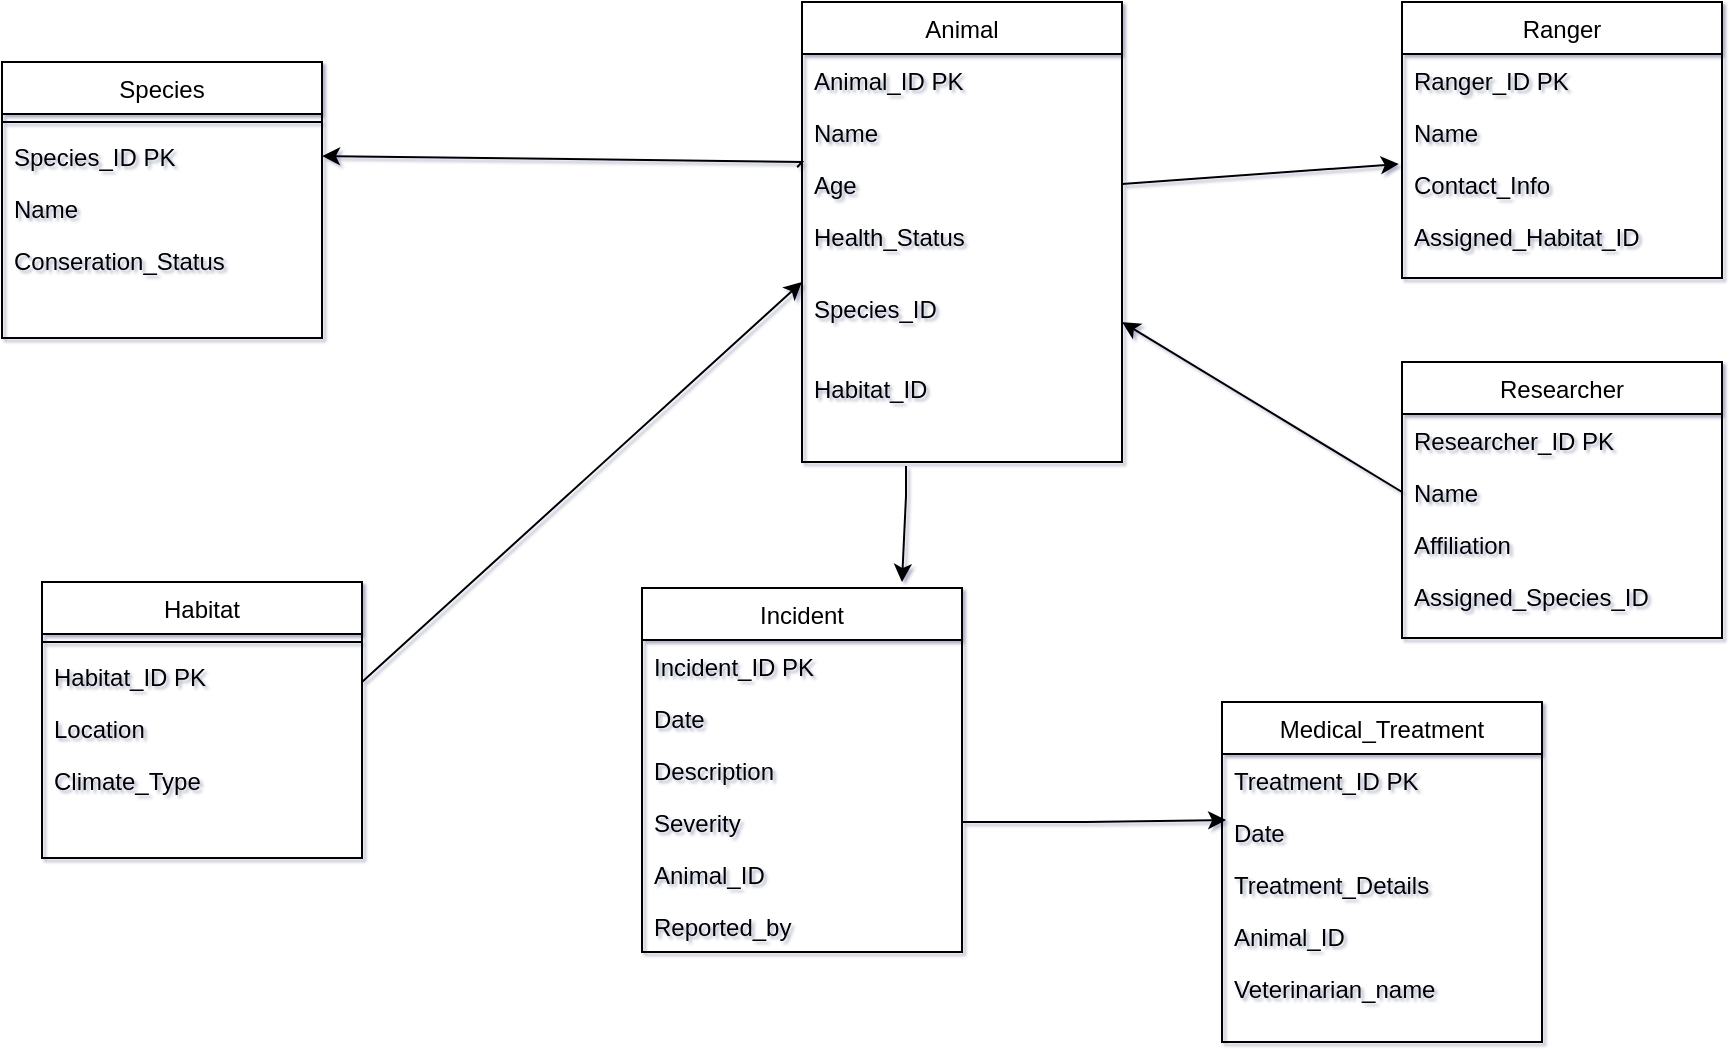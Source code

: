 <mxfile version="26.2.13">
  <diagram id="C5RBs43oDa-KdzZeNtuy" name="Page-1">
    <mxGraphModel dx="1044" dy="608" grid="1" gridSize="10" guides="1" tooltips="1" connect="1" arrows="0" fold="1" page="1" pageScale="1" pageWidth="1169" pageHeight="827" background="light-dark(#FFFFFF,#000000)" math="0" shadow="1" adaptiveColors="auto">
      <root>
        <mxCell id="WIyWlLk6GJQsqaUBKTNV-0" />
        <mxCell id="WIyWlLk6GJQsqaUBKTNV-1" parent="WIyWlLk6GJQsqaUBKTNV-0" />
        <mxCell id="zkfFHV4jXpPFQw0GAbJ--6" value="Species" style="swimlane;fontStyle=0;align=center;verticalAlign=top;childLayout=stackLayout;horizontal=1;startSize=26;horizontalStack=0;resizeParent=1;resizeLast=0;collapsible=1;marginBottom=0;rounded=0;shadow=0;strokeWidth=1;labelBackgroundColor=none;" parent="WIyWlLk6GJQsqaUBKTNV-1" vertex="1">
          <mxGeometry x="70" y="60" width="160" height="138" as="geometry">
            <mxRectangle x="130" y="380" width="160" height="26" as="alternateBounds" />
          </mxGeometry>
        </mxCell>
        <mxCell id="zkfFHV4jXpPFQw0GAbJ--9" value="" style="line;html=1;strokeWidth=1;align=left;verticalAlign=middle;spacingTop=-1;spacingLeft=3;spacingRight=3;rotatable=0;labelPosition=right;points=[];portConstraint=eastwest;labelBackgroundColor=none;" parent="zkfFHV4jXpPFQw0GAbJ--6" vertex="1">
          <mxGeometry y="26" width="160" height="8" as="geometry" />
        </mxCell>
        <mxCell id="yU8ixgRnamXPTwaiS0Lx-51" value="Species_ID PK" style="text;align=left;verticalAlign=top;spacingLeft=4;spacingRight=4;overflow=hidden;rotatable=0;points=[[0,0.5],[1,0.5]];portConstraint=eastwest;labelBackgroundColor=none;" vertex="1" parent="zkfFHV4jXpPFQw0GAbJ--6">
          <mxGeometry y="34" width="160" height="26" as="geometry" />
        </mxCell>
        <mxCell id="zkfFHV4jXpPFQw0GAbJ--11" value="Name" style="text;align=left;verticalAlign=top;spacingLeft=4;spacingRight=4;overflow=hidden;rotatable=0;points=[[0,0.5],[1,0.5]];portConstraint=eastwest;labelBackgroundColor=none;" parent="zkfFHV4jXpPFQw0GAbJ--6" vertex="1">
          <mxGeometry y="60" width="160" height="26" as="geometry" />
        </mxCell>
        <mxCell id="yU8ixgRnamXPTwaiS0Lx-48" value="Conseration_Status" style="text;align=left;verticalAlign=top;spacingLeft=4;spacingRight=4;overflow=hidden;rotatable=0;points=[[0,0.5],[1,0.5]];portConstraint=eastwest;labelBackgroundColor=none;" vertex="1" parent="zkfFHV4jXpPFQw0GAbJ--6">
          <mxGeometry y="86" width="160" height="26" as="geometry" />
        </mxCell>
        <mxCell id="yU8ixgRnamXPTwaiS0Lx-6" value="Animal" style="swimlane;fontStyle=0;align=center;verticalAlign=top;childLayout=stackLayout;horizontal=1;startSize=26;horizontalStack=0;resizeParent=1;resizeLast=0;collapsible=1;marginBottom=0;rounded=0;shadow=0;strokeWidth=1;labelBackgroundColor=none;" vertex="1" parent="WIyWlLk6GJQsqaUBKTNV-1">
          <mxGeometry x="470" y="30" width="160" height="230" as="geometry">
            <mxRectangle x="130" y="380" width="160" height="26" as="alternateBounds" />
          </mxGeometry>
        </mxCell>
        <mxCell id="yU8ixgRnamXPTwaiS0Lx-7" value="Animal_ID PK" style="text;align=left;verticalAlign=top;spacingLeft=4;spacingRight=4;overflow=hidden;rotatable=0;points=[[0,0.5],[1,0.5]];portConstraint=eastwest;labelBackgroundColor=none;" vertex="1" parent="yU8ixgRnamXPTwaiS0Lx-6">
          <mxGeometry y="26" width="160" height="26" as="geometry" />
        </mxCell>
        <mxCell id="yU8ixgRnamXPTwaiS0Lx-8" value="Name" style="text;align=left;verticalAlign=top;spacingLeft=4;spacingRight=4;overflow=hidden;rotatable=0;points=[[0,0.5],[1,0.5]];portConstraint=eastwest;rounded=0;shadow=0;html=0;labelBackgroundColor=none;" vertex="1" parent="yU8ixgRnamXPTwaiS0Lx-6">
          <mxGeometry y="52" width="160" height="26" as="geometry" />
        </mxCell>
        <mxCell id="yU8ixgRnamXPTwaiS0Lx-52" value="Age " style="text;align=left;verticalAlign=top;spacingLeft=4;spacingRight=4;overflow=hidden;rotatable=0;points=[[0,0.5],[1,0.5]];portConstraint=eastwest;rounded=0;shadow=0;html=0;labelBackgroundColor=none;" vertex="1" parent="yU8ixgRnamXPTwaiS0Lx-6">
          <mxGeometry y="78" width="160" height="26" as="geometry" />
        </mxCell>
        <mxCell id="yU8ixgRnamXPTwaiS0Lx-53" value="Health_Status" style="text;align=left;verticalAlign=top;spacingLeft=4;spacingRight=4;overflow=hidden;rotatable=0;points=[[0,0.5],[1,0.5]];portConstraint=eastwest;rounded=0;shadow=0;html=0;labelBackgroundColor=none;" vertex="1" parent="yU8ixgRnamXPTwaiS0Lx-6">
          <mxGeometry y="104" width="160" height="36" as="geometry" />
        </mxCell>
        <mxCell id="yU8ixgRnamXPTwaiS0Lx-54" value="Species_ID" style="text;align=left;verticalAlign=top;spacingLeft=4;spacingRight=4;overflow=hidden;rotatable=0;points=[[0,0.5],[1,0.5]];portConstraint=eastwest;rounded=0;shadow=0;html=0;labelBackgroundColor=none;" vertex="1" parent="yU8ixgRnamXPTwaiS0Lx-6">
          <mxGeometry y="140" width="160" height="40" as="geometry" />
        </mxCell>
        <mxCell id="yU8ixgRnamXPTwaiS0Lx-63" value="Habitat_ID" style="text;align=left;verticalAlign=top;spacingLeft=4;spacingRight=4;overflow=hidden;rotatable=0;points=[[0,0.5],[1,0.5]];portConstraint=eastwest;rounded=0;shadow=0;html=0;labelBackgroundColor=none;" vertex="1" parent="yU8ixgRnamXPTwaiS0Lx-6">
          <mxGeometry y="180" width="160" height="50" as="geometry" />
        </mxCell>
        <mxCell id="yU8ixgRnamXPTwaiS0Lx-12" value="Habitat" style="swimlane;fontStyle=0;align=center;verticalAlign=top;childLayout=stackLayout;horizontal=1;startSize=26;horizontalStack=0;resizeParent=1;resizeLast=0;collapsible=1;marginBottom=0;rounded=0;shadow=0;strokeWidth=1;labelBackgroundColor=none;" vertex="1" parent="WIyWlLk6GJQsqaUBKTNV-1">
          <mxGeometry x="90" y="320" width="160" height="138" as="geometry">
            <mxRectangle x="130" y="380" width="160" height="26" as="alternateBounds" />
          </mxGeometry>
        </mxCell>
        <mxCell id="yU8ixgRnamXPTwaiS0Lx-15" value="" style="line;html=1;strokeWidth=1;align=left;verticalAlign=middle;spacingTop=-1;spacingLeft=3;spacingRight=3;rotatable=0;labelPosition=right;points=[];portConstraint=eastwest;labelBackgroundColor=none;" vertex="1" parent="yU8ixgRnamXPTwaiS0Lx-12">
          <mxGeometry y="26" width="160" height="8" as="geometry" />
        </mxCell>
        <mxCell id="yU8ixgRnamXPTwaiS0Lx-17" value="Habitat_ID PK" style="text;align=left;verticalAlign=top;spacingLeft=4;spacingRight=4;overflow=hidden;rotatable=0;points=[[0,0.5],[1,0.5]];portConstraint=eastwest;labelBackgroundColor=none;" vertex="1" parent="yU8ixgRnamXPTwaiS0Lx-12">
          <mxGeometry y="34" width="160" height="26" as="geometry" />
        </mxCell>
        <mxCell id="yU8ixgRnamXPTwaiS0Lx-49" value="Location " style="text;align=left;verticalAlign=top;spacingLeft=4;spacingRight=4;overflow=hidden;rotatable=0;points=[[0,0.5],[1,0.5]];portConstraint=eastwest;labelBackgroundColor=none;" vertex="1" parent="yU8ixgRnamXPTwaiS0Lx-12">
          <mxGeometry y="60" width="160" height="26" as="geometry" />
        </mxCell>
        <mxCell id="yU8ixgRnamXPTwaiS0Lx-50" value="Climate_Type " style="text;align=left;verticalAlign=top;spacingLeft=4;spacingRight=4;overflow=hidden;rotatable=0;points=[[0,0.5],[1,0.5]];portConstraint=eastwest;labelBackgroundColor=none;" vertex="1" parent="yU8ixgRnamXPTwaiS0Lx-12">
          <mxGeometry y="86" width="160" height="26" as="geometry" />
        </mxCell>
        <mxCell id="yU8ixgRnamXPTwaiS0Lx-18" value="Medical_Treatment" style="swimlane;fontStyle=0;align=center;verticalAlign=top;childLayout=stackLayout;horizontal=1;startSize=26;horizontalStack=0;resizeParent=1;resizeLast=0;collapsible=1;marginBottom=0;rounded=0;shadow=0;strokeWidth=1;labelBackgroundColor=none;" vertex="1" parent="WIyWlLk6GJQsqaUBKTNV-1">
          <mxGeometry x="680" y="380" width="160" height="170" as="geometry">
            <mxRectangle x="130" y="380" width="160" height="26" as="alternateBounds" />
          </mxGeometry>
        </mxCell>
        <mxCell id="yU8ixgRnamXPTwaiS0Lx-19" value="Treatment_ID PK" style="text;align=left;verticalAlign=top;spacingLeft=4;spacingRight=4;overflow=hidden;rotatable=0;points=[[0,0.5],[1,0.5]];portConstraint=eastwest;labelBackgroundColor=none;" vertex="1" parent="yU8ixgRnamXPTwaiS0Lx-18">
          <mxGeometry y="26" width="160" height="26" as="geometry" />
        </mxCell>
        <mxCell id="yU8ixgRnamXPTwaiS0Lx-20" value="Date" style="text;align=left;verticalAlign=top;spacingLeft=4;spacingRight=4;overflow=hidden;rotatable=0;points=[[0,0.5],[1,0.5]];portConstraint=eastwest;rounded=0;shadow=0;html=0;labelBackgroundColor=none;" vertex="1" parent="yU8ixgRnamXPTwaiS0Lx-18">
          <mxGeometry y="52" width="160" height="26" as="geometry" />
        </mxCell>
        <mxCell id="yU8ixgRnamXPTwaiS0Lx-23" value="Treatment_Details" style="text;align=left;verticalAlign=top;spacingLeft=4;spacingRight=4;overflow=hidden;rotatable=0;points=[[0,0.5],[1,0.5]];portConstraint=eastwest;labelBackgroundColor=none;" vertex="1" parent="yU8ixgRnamXPTwaiS0Lx-18">
          <mxGeometry y="78" width="160" height="26" as="geometry" />
        </mxCell>
        <mxCell id="yU8ixgRnamXPTwaiS0Lx-68" value="Animal_ID" style="text;align=left;verticalAlign=top;spacingLeft=4;spacingRight=4;overflow=hidden;rotatable=0;points=[[0,0.5],[1,0.5]];portConstraint=eastwest;labelBackgroundColor=none;" vertex="1" parent="yU8ixgRnamXPTwaiS0Lx-18">
          <mxGeometry y="104" width="160" height="26" as="geometry" />
        </mxCell>
        <mxCell id="yU8ixgRnamXPTwaiS0Lx-69" value="Veterinarian_name" style="text;align=left;verticalAlign=top;spacingLeft=4;spacingRight=4;overflow=hidden;rotatable=0;points=[[0,0.5],[1,0.5]];portConstraint=eastwest;labelBackgroundColor=none;" vertex="1" parent="yU8ixgRnamXPTwaiS0Lx-18">
          <mxGeometry y="130" width="160" height="26" as="geometry" />
        </mxCell>
        <mxCell id="yU8ixgRnamXPTwaiS0Lx-24" value="Incident" style="swimlane;fontStyle=0;align=center;verticalAlign=top;childLayout=stackLayout;horizontal=1;startSize=26;horizontalStack=0;resizeParent=1;resizeLast=0;collapsible=1;marginBottom=0;rounded=0;shadow=0;strokeWidth=1;labelBackgroundColor=none;" vertex="1" parent="WIyWlLk6GJQsqaUBKTNV-1">
          <mxGeometry x="390" y="323" width="160" height="182" as="geometry">
            <mxRectangle x="130" y="380" width="160" height="26" as="alternateBounds" />
          </mxGeometry>
        </mxCell>
        <mxCell id="yU8ixgRnamXPTwaiS0Lx-25" value="Incident_ID PK" style="text;align=left;verticalAlign=top;spacingLeft=4;spacingRight=4;overflow=hidden;rotatable=0;points=[[0,0.5],[1,0.5]];portConstraint=eastwest;labelBackgroundColor=none;" vertex="1" parent="yU8ixgRnamXPTwaiS0Lx-24">
          <mxGeometry y="26" width="160" height="26" as="geometry" />
        </mxCell>
        <mxCell id="yU8ixgRnamXPTwaiS0Lx-26" value="Date" style="text;align=left;verticalAlign=top;spacingLeft=4;spacingRight=4;overflow=hidden;rotatable=0;points=[[0,0.5],[1,0.5]];portConstraint=eastwest;rounded=0;shadow=0;html=0;labelBackgroundColor=none;" vertex="1" parent="yU8ixgRnamXPTwaiS0Lx-24">
          <mxGeometry y="52" width="160" height="26" as="geometry" />
        </mxCell>
        <mxCell id="yU8ixgRnamXPTwaiS0Lx-29" value="Description" style="text;align=left;verticalAlign=top;spacingLeft=4;spacingRight=4;overflow=hidden;rotatable=0;points=[[0,0.5],[1,0.5]];portConstraint=eastwest;labelBackgroundColor=none;" vertex="1" parent="yU8ixgRnamXPTwaiS0Lx-24">
          <mxGeometry y="78" width="160" height="26" as="geometry" />
        </mxCell>
        <mxCell id="yU8ixgRnamXPTwaiS0Lx-65" value="Severity" style="text;align=left;verticalAlign=top;spacingLeft=4;spacingRight=4;overflow=hidden;rotatable=0;points=[[0,0.5],[1,0.5]];portConstraint=eastwest;labelBackgroundColor=none;" vertex="1" parent="yU8ixgRnamXPTwaiS0Lx-24">
          <mxGeometry y="104" width="160" height="26" as="geometry" />
        </mxCell>
        <mxCell id="yU8ixgRnamXPTwaiS0Lx-66" value="Animal_ID" style="text;align=left;verticalAlign=top;spacingLeft=4;spacingRight=4;overflow=hidden;rotatable=0;points=[[0,0.5],[1,0.5]];portConstraint=eastwest;labelBackgroundColor=none;" vertex="1" parent="yU8ixgRnamXPTwaiS0Lx-24">
          <mxGeometry y="130" width="160" height="26" as="geometry" />
        </mxCell>
        <mxCell id="yU8ixgRnamXPTwaiS0Lx-67" value="Reported_by" style="text;align=left;verticalAlign=top;spacingLeft=4;spacingRight=4;overflow=hidden;rotatable=0;points=[[0,0.5],[1,0.5]];portConstraint=eastwest;labelBackgroundColor=none;" vertex="1" parent="yU8ixgRnamXPTwaiS0Lx-24">
          <mxGeometry y="156" width="160" height="26" as="geometry" />
        </mxCell>
        <mxCell id="yU8ixgRnamXPTwaiS0Lx-30" value="Researcher" style="swimlane;fontStyle=0;align=center;verticalAlign=top;childLayout=stackLayout;horizontal=1;startSize=26;horizontalStack=0;resizeParent=1;resizeLast=0;collapsible=1;marginBottom=0;rounded=0;shadow=0;strokeWidth=1;labelBackgroundColor=none;" vertex="1" parent="WIyWlLk6GJQsqaUBKTNV-1">
          <mxGeometry x="770" y="210" width="160" height="138" as="geometry">
            <mxRectangle x="130" y="380" width="160" height="26" as="alternateBounds" />
          </mxGeometry>
        </mxCell>
        <mxCell id="yU8ixgRnamXPTwaiS0Lx-31" value="Researcher_ID PK" style="text;align=left;verticalAlign=top;spacingLeft=4;spacingRight=4;overflow=hidden;rotatable=0;points=[[0,0.5],[1,0.5]];portConstraint=eastwest;labelBackgroundColor=none;" vertex="1" parent="yU8ixgRnamXPTwaiS0Lx-30">
          <mxGeometry y="26" width="160" height="26" as="geometry" />
        </mxCell>
        <mxCell id="yU8ixgRnamXPTwaiS0Lx-32" value="Name" style="text;align=left;verticalAlign=top;spacingLeft=4;spacingRight=4;overflow=hidden;rotatable=0;points=[[0,0.5],[1,0.5]];portConstraint=eastwest;rounded=0;shadow=0;html=0;labelBackgroundColor=none;" vertex="1" parent="yU8ixgRnamXPTwaiS0Lx-30">
          <mxGeometry y="52" width="160" height="26" as="geometry" />
        </mxCell>
        <mxCell id="yU8ixgRnamXPTwaiS0Lx-35" value="Affiliation" style="text;align=left;verticalAlign=top;spacingLeft=4;spacingRight=4;overflow=hidden;rotatable=0;points=[[0,0.5],[1,0.5]];portConstraint=eastwest;labelBackgroundColor=none;" vertex="1" parent="yU8ixgRnamXPTwaiS0Lx-30">
          <mxGeometry y="78" width="160" height="26" as="geometry" />
        </mxCell>
        <mxCell id="yU8ixgRnamXPTwaiS0Lx-71" value="Assigned_Species_ID" style="text;align=left;verticalAlign=top;spacingLeft=4;spacingRight=4;overflow=hidden;rotatable=0;points=[[0,0.5],[1,0.5]];portConstraint=eastwest;labelBackgroundColor=none;" vertex="1" parent="yU8ixgRnamXPTwaiS0Lx-30">
          <mxGeometry y="104" width="160" height="26" as="geometry" />
        </mxCell>
        <mxCell id="yU8ixgRnamXPTwaiS0Lx-42" value="Ranger" style="swimlane;fontStyle=0;align=center;verticalAlign=top;childLayout=stackLayout;horizontal=1;startSize=26;horizontalStack=0;resizeParent=1;resizeLast=0;collapsible=1;marginBottom=0;rounded=0;shadow=0;strokeWidth=1;labelBackgroundColor=none;" vertex="1" parent="WIyWlLk6GJQsqaUBKTNV-1">
          <mxGeometry x="770" y="30" width="160" height="138" as="geometry">
            <mxRectangle x="130" y="380" width="160" height="26" as="alternateBounds" />
          </mxGeometry>
        </mxCell>
        <mxCell id="yU8ixgRnamXPTwaiS0Lx-43" value="Ranger_ID PK" style="text;align=left;verticalAlign=top;spacingLeft=4;spacingRight=4;overflow=hidden;rotatable=0;points=[[0,0.5],[1,0.5]];portConstraint=eastwest;labelBackgroundColor=none;" vertex="1" parent="yU8ixgRnamXPTwaiS0Lx-42">
          <mxGeometry y="26" width="160" height="26" as="geometry" />
        </mxCell>
        <mxCell id="yU8ixgRnamXPTwaiS0Lx-44" value="Name" style="text;align=left;verticalAlign=top;spacingLeft=4;spacingRight=4;overflow=hidden;rotatable=0;points=[[0,0.5],[1,0.5]];portConstraint=eastwest;rounded=0;shadow=0;html=0;labelBackgroundColor=none;" vertex="1" parent="yU8ixgRnamXPTwaiS0Lx-42">
          <mxGeometry y="52" width="160" height="26" as="geometry" />
        </mxCell>
        <mxCell id="yU8ixgRnamXPTwaiS0Lx-47" value="Contact_Info" style="text;align=left;verticalAlign=top;spacingLeft=4;spacingRight=4;overflow=hidden;rotatable=0;points=[[0,0.5],[1,0.5]];portConstraint=eastwest;labelBackgroundColor=none;" vertex="1" parent="yU8ixgRnamXPTwaiS0Lx-42">
          <mxGeometry y="78" width="160" height="26" as="geometry" />
        </mxCell>
        <mxCell id="yU8ixgRnamXPTwaiS0Lx-64" value="Assigned_Habitat_ID" style="text;align=left;verticalAlign=top;spacingLeft=4;spacingRight=4;overflow=hidden;rotatable=0;points=[[0,0.5],[1,0.5]];portConstraint=eastwest;labelBackgroundColor=none;" vertex="1" parent="yU8ixgRnamXPTwaiS0Lx-42">
          <mxGeometry y="104" width="160" height="26" as="geometry" />
        </mxCell>
        <mxCell id="yU8ixgRnamXPTwaiS0Lx-73" value="" style="endArrow=classic;html=1;rounded=0;fontColor=default;entryX=1;entryY=0.5;entryDx=0;entryDy=0;exitX=-0.015;exitY=0.177;exitDx=0;exitDy=0;exitPerimeter=0;labelBackgroundColor=none;" edge="1" parent="WIyWlLk6GJQsqaUBKTNV-1" source="yU8ixgRnamXPTwaiS0Lx-52" target="yU8ixgRnamXPTwaiS0Lx-51">
          <mxGeometry width="50" height="50" relative="1" as="geometry">
            <mxPoint x="520" y="290" as="sourcePoint" />
            <mxPoint x="570" y="240" as="targetPoint" />
            <Array as="points">
              <mxPoint x="470" y="110" />
            </Array>
          </mxGeometry>
        </mxCell>
        <mxCell id="yU8ixgRnamXPTwaiS0Lx-79" value="" style="endArrow=classic;html=1;rounded=0;fontColor=default;entryX=0;entryY=1;entryDx=0;entryDy=0;labelBackgroundColor=none;entryPerimeter=0;" edge="1" parent="WIyWlLk6GJQsqaUBKTNV-1" target="yU8ixgRnamXPTwaiS0Lx-53">
          <mxGeometry width="50" height="50" relative="1" as="geometry">
            <mxPoint x="360" y="270" as="sourcePoint" />
            <mxPoint x="210" y="240" as="targetPoint" />
            <Array as="points">
              <mxPoint x="250" y="370" />
            </Array>
          </mxGeometry>
        </mxCell>
        <mxCell id="yU8ixgRnamXPTwaiS0Lx-80" value="" style="endArrow=classic;html=1;rounded=0;fontColor=default;labelBackgroundColor=none;" edge="1" parent="WIyWlLk6GJQsqaUBKTNV-1">
          <mxGeometry width="50" height="50" relative="1" as="geometry">
            <mxPoint x="522" y="262" as="sourcePoint" />
            <mxPoint x="520" y="320" as="targetPoint" />
            <Array as="points">
              <mxPoint x="522" y="277" />
            </Array>
          </mxGeometry>
        </mxCell>
        <mxCell id="yU8ixgRnamXPTwaiS0Lx-81" value="" style="endArrow=classic;html=1;rounded=0;fontColor=default;entryX=0.013;entryY=0.269;entryDx=0;entryDy=0;labelBackgroundColor=none;entryPerimeter=0;" edge="1" parent="WIyWlLk6GJQsqaUBKTNV-1" target="yU8ixgRnamXPTwaiS0Lx-20">
          <mxGeometry width="50" height="50" relative="1" as="geometry">
            <mxPoint x="560" y="440" as="sourcePoint" />
            <mxPoint x="372" y="364" as="targetPoint" />
            <Array as="points">
              <mxPoint x="550" y="440" />
              <mxPoint x="612" y="440" />
            </Array>
          </mxGeometry>
        </mxCell>
        <mxCell id="yU8ixgRnamXPTwaiS0Lx-82" value="" style="endArrow=classic;html=1;rounded=0;fontColor=default;entryX=1;entryY=0.5;entryDx=0;entryDy=0;exitX=0;exitY=0.5;exitDx=0;exitDy=0;labelBackgroundColor=none;" edge="1" parent="WIyWlLk6GJQsqaUBKTNV-1" source="yU8ixgRnamXPTwaiS0Lx-32" target="yU8ixgRnamXPTwaiS0Lx-54">
          <mxGeometry width="50" height="50" relative="1" as="geometry">
            <mxPoint x="660" y="280" as="sourcePoint" />
            <mxPoint x="422" y="274" as="targetPoint" />
            <Array as="points" />
          </mxGeometry>
        </mxCell>
        <mxCell id="yU8ixgRnamXPTwaiS0Lx-83" value="" style="endArrow=classic;html=1;rounded=0;fontColor=default;entryX=-0.01;entryY=0.115;entryDx=0;entryDy=0;labelBackgroundColor=none;entryPerimeter=0;" edge="1" parent="WIyWlLk6GJQsqaUBKTNV-1" target="yU8ixgRnamXPTwaiS0Lx-47">
          <mxGeometry width="50" height="50" relative="1" as="geometry">
            <mxPoint x="630" y="121" as="sourcePoint" />
            <mxPoint x="432" y="94" as="targetPoint" />
            <Array as="points">
              <mxPoint x="630" y="121" />
            </Array>
          </mxGeometry>
        </mxCell>
      </root>
    </mxGraphModel>
  </diagram>
</mxfile>
